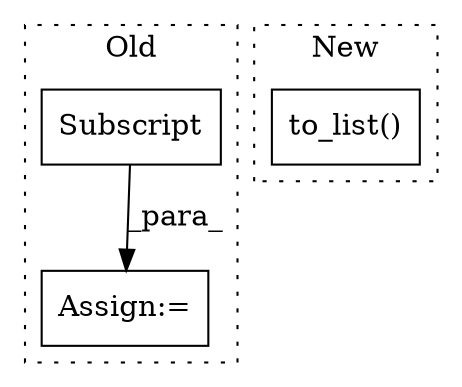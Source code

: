 digraph G {
subgraph cluster0 {
1 [label="Subscript" a="63" s="18330,0" l="41,0" shape="box"];
3 [label="Assign:=" a="68" s="18295" l="35" shape="box"];
label = "Old";
style="dotted";
}
subgraph cluster1 {
2 [label="to_list()" a="75" s="18005" l="33" shape="box"];
label = "New";
style="dotted";
}
1 -> 3 [label="_para_"];
}